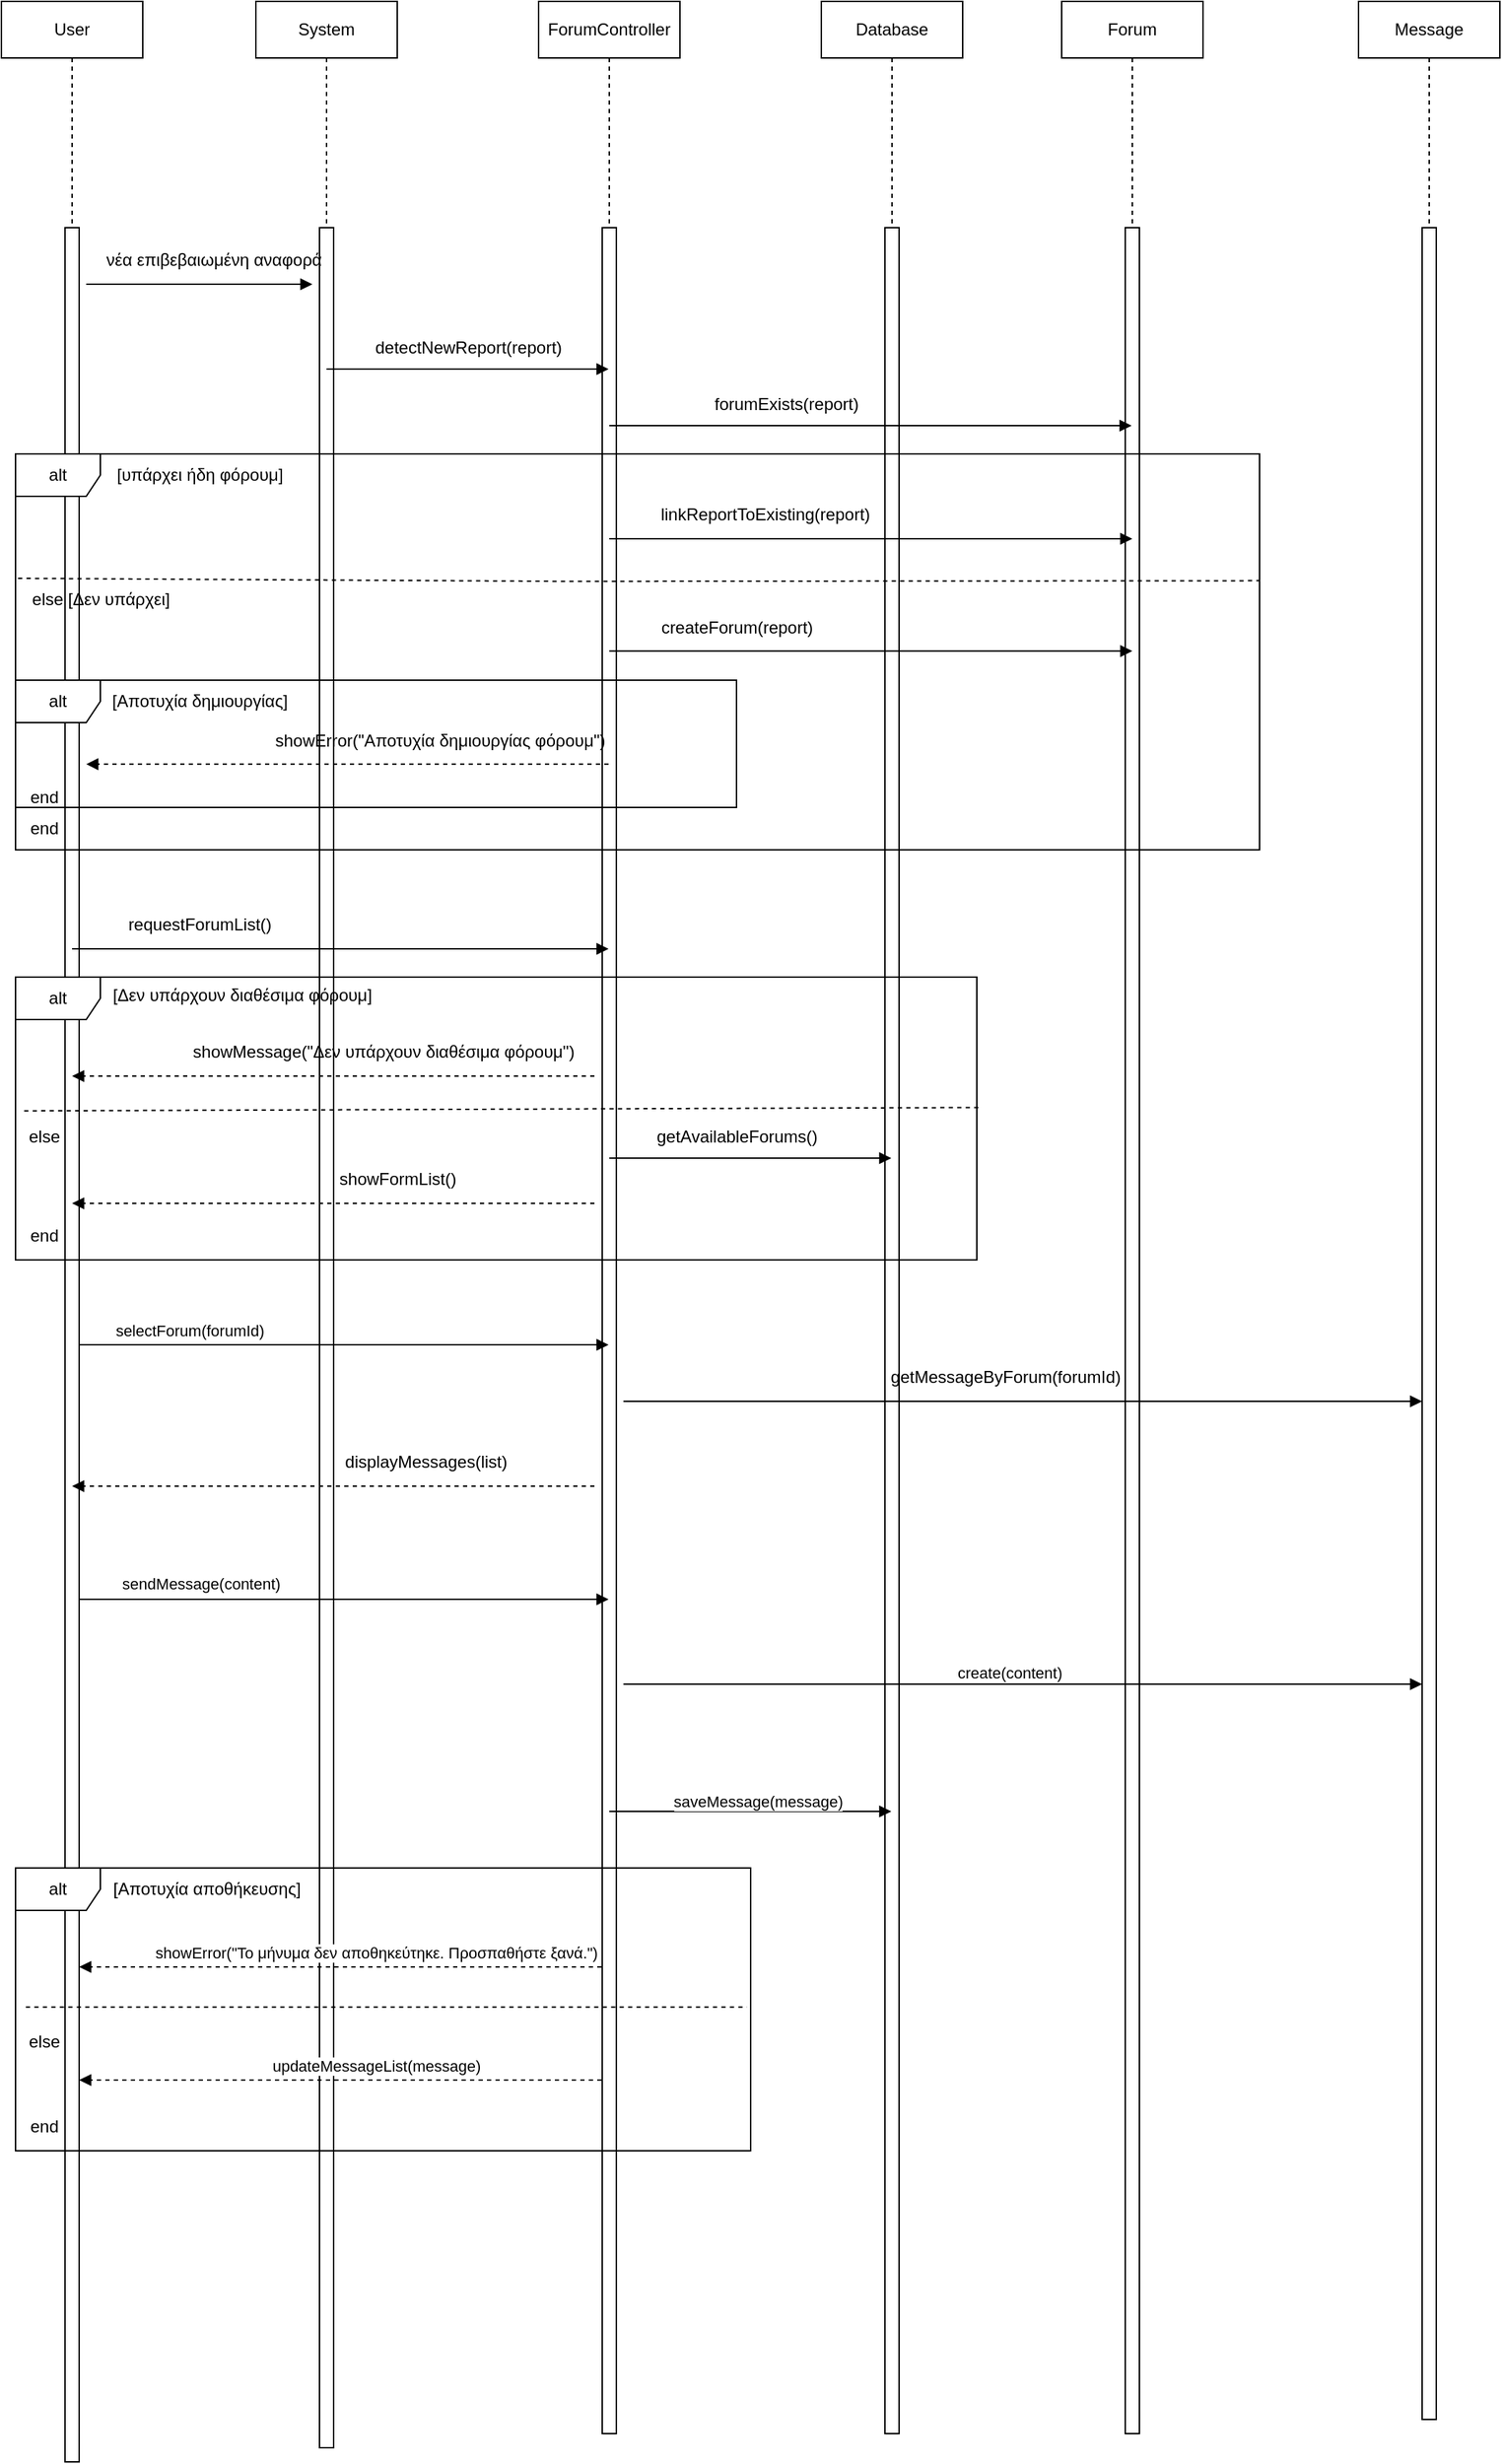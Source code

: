 <mxfile version="26.2.2">
  <diagram name="Page-1" id="Xy9W31k0IBnq5OeaYYV9">
    <mxGraphModel dx="4080" dy="2523" grid="1" gridSize="10" guides="1" tooltips="1" connect="1" arrows="1" fold="1" page="1" pageScale="1" pageWidth="850" pageHeight="1100" math="0" shadow="0">
      <root>
        <mxCell id="0" />
        <mxCell id="1" parent="0" />
        <mxCell id="gve1bzS9YMtMXWZaobQD-57" value="System" style="shape=umlLifeline;perimeter=lifelinePerimeter;whiteSpace=wrap;html=1;container=1;dropTarget=0;collapsible=0;recursiveResize=0;outlineConnect=0;portConstraint=eastwest;newEdgeStyle={&quot;curved&quot;:0,&quot;rounded&quot;:0};" vertex="1" parent="1">
          <mxGeometry x="650" y="730" width="100" height="1730" as="geometry" />
        </mxCell>
        <mxCell id="gve1bzS9YMtMXWZaobQD-58" value="" style="html=1;points=[[0,0,0,0,5],[0,1,0,0,-5],[1,0,0,0,5],[1,1,0,0,-5]];perimeter=orthogonalPerimeter;outlineConnect=0;targetShapes=umlLifeline;portConstraint=eastwest;newEdgeStyle={&quot;curved&quot;:0,&quot;rounded&quot;:0};" vertex="1" parent="gve1bzS9YMtMXWZaobQD-57">
          <mxGeometry x="45" y="160" width="10" height="1570" as="geometry" />
        </mxCell>
        <mxCell id="gve1bzS9YMtMXWZaobQD-59" value="ForumController" style="shape=umlLifeline;perimeter=lifelinePerimeter;whiteSpace=wrap;html=1;container=1;dropTarget=0;collapsible=0;recursiveResize=0;outlineConnect=0;portConstraint=eastwest;newEdgeStyle={&quot;curved&quot;:0,&quot;rounded&quot;:0};" vertex="1" parent="1">
          <mxGeometry x="850" y="730" width="100" height="1720" as="geometry" />
        </mxCell>
        <mxCell id="gve1bzS9YMtMXWZaobQD-60" value="" style="html=1;points=[[0,0,0,0,5],[0,1,0,0,-5],[1,0,0,0,5],[1,1,0,0,-5]];perimeter=orthogonalPerimeter;outlineConnect=0;targetShapes=umlLifeline;portConstraint=eastwest;newEdgeStyle={&quot;curved&quot;:0,&quot;rounded&quot;:0};" vertex="1" parent="gve1bzS9YMtMXWZaobQD-59">
          <mxGeometry x="45" y="160" width="10" height="1560" as="geometry" />
        </mxCell>
        <mxCell id="gve1bzS9YMtMXWZaobQD-61" value="Database" style="shape=umlLifeline;perimeter=lifelinePerimeter;whiteSpace=wrap;html=1;container=1;dropTarget=0;collapsible=0;recursiveResize=0;outlineConnect=0;portConstraint=eastwest;newEdgeStyle={&quot;curved&quot;:0,&quot;rounded&quot;:0};" vertex="1" parent="1">
          <mxGeometry x="1050" y="730" width="100" height="1720" as="geometry" />
        </mxCell>
        <mxCell id="gve1bzS9YMtMXWZaobQD-62" value="" style="html=1;points=[[0,0,0,0,5],[0,1,0,0,-5],[1,0,0,0,5],[1,1,0,0,-5]];perimeter=orthogonalPerimeter;outlineConnect=0;targetShapes=umlLifeline;portConstraint=eastwest;newEdgeStyle={&quot;curved&quot;:0,&quot;rounded&quot;:0};" vertex="1" parent="gve1bzS9YMtMXWZaobQD-61">
          <mxGeometry x="45" y="160" width="10" height="1560" as="geometry" />
        </mxCell>
        <mxCell id="gve1bzS9YMtMXWZaobQD-63" value="Forum" style="shape=umlLifeline;perimeter=lifelinePerimeter;whiteSpace=wrap;html=1;container=1;dropTarget=0;collapsible=0;recursiveResize=0;outlineConnect=0;portConstraint=eastwest;newEdgeStyle={&quot;curved&quot;:0,&quot;rounded&quot;:0};" vertex="1" parent="1">
          <mxGeometry x="1220" y="730" width="100" height="1720" as="geometry" />
        </mxCell>
        <mxCell id="gve1bzS9YMtMXWZaobQD-64" value="" style="html=1;points=[[0,0,0,0,5],[0,1,0,0,-5],[1,0,0,0,5],[1,1,0,0,-5]];perimeter=orthogonalPerimeter;outlineConnect=0;targetShapes=umlLifeline;portConstraint=eastwest;newEdgeStyle={&quot;curved&quot;:0,&quot;rounded&quot;:0};" vertex="1" parent="gve1bzS9YMtMXWZaobQD-63">
          <mxGeometry x="45" y="160" width="10" height="1560" as="geometry" />
        </mxCell>
        <mxCell id="gve1bzS9YMtMXWZaobQD-65" value="Message" style="shape=umlLifeline;perimeter=lifelinePerimeter;whiteSpace=wrap;html=1;container=1;dropTarget=0;collapsible=0;recursiveResize=0;outlineConnect=0;portConstraint=eastwest;newEdgeStyle={&quot;curved&quot;:0,&quot;rounded&quot;:0};" vertex="1" parent="1">
          <mxGeometry x="1430" y="730" width="100" height="970" as="geometry" />
        </mxCell>
        <mxCell id="gve1bzS9YMtMXWZaobQD-66" value="User" style="shape=umlLifeline;perimeter=lifelinePerimeter;whiteSpace=wrap;html=1;container=1;dropTarget=0;collapsible=0;recursiveResize=0;outlineConnect=0;portConstraint=eastwest;newEdgeStyle={&quot;curved&quot;:0,&quot;rounded&quot;:0};" vertex="1" parent="1">
          <mxGeometry x="470" y="730" width="100" height="1740" as="geometry" />
        </mxCell>
        <mxCell id="gve1bzS9YMtMXWZaobQD-67" value="" style="html=1;points=[[0,0,0,0,5],[0,1,0,0,-5],[1,0,0,0,5],[1,1,0,0,-5]];perimeter=orthogonalPerimeter;outlineConnect=0;targetShapes=umlLifeline;portConstraint=eastwest;newEdgeStyle={&quot;curved&quot;:0,&quot;rounded&quot;:0};" vertex="1" parent="gve1bzS9YMtMXWZaobQD-66">
          <mxGeometry x="45" y="160" width="10" height="1580" as="geometry" />
        </mxCell>
        <mxCell id="gve1bzS9YMtMXWZaobQD-68" value="" style="html=1;verticalAlign=bottom;labelBackgroundColor=none;endArrow=block;endFill=1;rounded=0;" edge="1" parent="1">
          <mxGeometry width="160" relative="1" as="geometry">
            <mxPoint x="530" y="930" as="sourcePoint" />
            <mxPoint x="690" y="930" as="targetPoint" />
          </mxGeometry>
        </mxCell>
        <mxCell id="gve1bzS9YMtMXWZaobQD-69" value="νέα επιβεβαιωμένη αναφορά" style="text;html=1;align=center;verticalAlign=middle;resizable=0;points=[];autosize=1;strokeColor=none;fillColor=none;" vertex="1" parent="1">
          <mxGeometry x="530" y="898" width="180" height="30" as="geometry" />
        </mxCell>
        <mxCell id="gve1bzS9YMtMXWZaobQD-70" value="" style="html=1;verticalAlign=bottom;labelBackgroundColor=none;endArrow=block;endFill=1;rounded=0;" edge="1" parent="1" target="gve1bzS9YMtMXWZaobQD-59">
          <mxGeometry width="160" relative="1" as="geometry">
            <mxPoint x="700" y="990" as="sourcePoint" />
            <mxPoint x="860" y="990" as="targetPoint" />
          </mxGeometry>
        </mxCell>
        <mxCell id="gve1bzS9YMtMXWZaobQD-71" value="detectNewReport(report)" style="text;html=1;align=center;verticalAlign=middle;resizable=0;points=[];autosize=1;strokeColor=none;fillColor=none;" vertex="1" parent="1">
          <mxGeometry x="720" y="960" width="160" height="30" as="geometry" />
        </mxCell>
        <mxCell id="gve1bzS9YMtMXWZaobQD-72" value="" style="html=1;verticalAlign=bottom;labelBackgroundColor=none;endArrow=block;endFill=1;rounded=0;" edge="1" parent="1" target="gve1bzS9YMtMXWZaobQD-63">
          <mxGeometry width="160" relative="1" as="geometry">
            <mxPoint x="900" y="1030" as="sourcePoint" />
            <mxPoint x="1060" y="1030" as="targetPoint" />
          </mxGeometry>
        </mxCell>
        <mxCell id="gve1bzS9YMtMXWZaobQD-73" value="forumExists(report)" style="text;html=1;align=center;verticalAlign=middle;resizable=0;points=[];autosize=1;strokeColor=none;fillColor=none;" vertex="1" parent="1">
          <mxGeometry x="960" y="1000" width="130" height="30" as="geometry" />
        </mxCell>
        <mxCell id="gve1bzS9YMtMXWZaobQD-74" value="alt" style="shape=umlFrame;whiteSpace=wrap;html=1;pointerEvents=0;" vertex="1" parent="1">
          <mxGeometry x="480" y="1050" width="880" height="280" as="geometry" />
        </mxCell>
        <mxCell id="gve1bzS9YMtMXWZaobQD-75" value="[υπάρχει ήδη φόρουμ]" style="text;html=1;align=center;verticalAlign=middle;resizable=0;points=[];autosize=1;strokeColor=none;fillColor=none;" vertex="1" parent="1">
          <mxGeometry x="540" y="1050" width="140" height="30" as="geometry" />
        </mxCell>
        <mxCell id="gve1bzS9YMtMXWZaobQD-76" value="" style="html=1;verticalAlign=bottom;labelBackgroundColor=none;endArrow=block;endFill=1;rounded=0;" edge="1" parent="1">
          <mxGeometry width="160" relative="1" as="geometry">
            <mxPoint x="900" y="1110" as="sourcePoint" />
            <mxPoint x="1270" y="1110" as="targetPoint" />
          </mxGeometry>
        </mxCell>
        <mxCell id="gve1bzS9YMtMXWZaobQD-77" value="linkReportToExisting(report)" style="text;html=1;align=center;verticalAlign=middle;resizable=0;points=[];autosize=1;strokeColor=none;fillColor=none;" vertex="1" parent="1">
          <mxGeometry x="925" y="1078" width="170" height="30" as="geometry" />
        </mxCell>
        <mxCell id="gve1bzS9YMtMXWZaobQD-78" value="" style="endArrow=none;dashed=1;html=1;rounded=0;exitX=0.003;exitY=0.446;exitDx=0;exitDy=0;exitPerimeter=0;entryX=1.001;entryY=0.452;entryDx=0;entryDy=0;entryPerimeter=0;" edge="1" parent="1">
          <mxGeometry width="50" height="50" relative="1" as="geometry">
            <mxPoint x="481.76" y="1138" as="sourcePoint" />
            <mxPoint x="1360" y="1139.68" as="targetPoint" />
            <Array as="points">
              <mxPoint x="869.12" y="1140.12" />
            </Array>
          </mxGeometry>
        </mxCell>
        <mxCell id="gve1bzS9YMtMXWZaobQD-79" value="else [Δεν υπάρχει]" style="text;html=1;align=center;verticalAlign=middle;resizable=0;points=[];autosize=1;strokeColor=none;fillColor=none;" vertex="1" parent="1">
          <mxGeometry x="480" y="1138" width="120" height="30" as="geometry" />
        </mxCell>
        <mxCell id="gve1bzS9YMtMXWZaobQD-80" value="" style="html=1;verticalAlign=bottom;labelBackgroundColor=none;endArrow=block;endFill=1;rounded=0;" edge="1" parent="1">
          <mxGeometry width="160" relative="1" as="geometry">
            <mxPoint x="900" y="1189.41" as="sourcePoint" />
            <mxPoint x="1270" y="1189.41" as="targetPoint" />
          </mxGeometry>
        </mxCell>
        <mxCell id="gve1bzS9YMtMXWZaobQD-81" value="createForum(report)" style="text;html=1;align=center;verticalAlign=middle;resizable=0;points=[];autosize=1;strokeColor=none;fillColor=none;" vertex="1" parent="1">
          <mxGeometry x="925" y="1158" width="130" height="30" as="geometry" />
        </mxCell>
        <mxCell id="gve1bzS9YMtMXWZaobQD-82" value="alt" style="shape=umlFrame;whiteSpace=wrap;html=1;pointerEvents=0;" vertex="1" parent="1">
          <mxGeometry x="480" y="1210" width="510" height="90" as="geometry" />
        </mxCell>
        <mxCell id="gve1bzS9YMtMXWZaobQD-83" value="[Αποτυχία δημιουργίας]" style="text;html=1;align=center;verticalAlign=middle;resizable=0;points=[];autosize=1;strokeColor=none;fillColor=none;" vertex="1" parent="1">
          <mxGeometry x="535" y="1210" width="150" height="30" as="geometry" />
        </mxCell>
        <mxCell id="gve1bzS9YMtMXWZaobQD-84" value="" style="html=1;verticalAlign=bottom;labelBackgroundColor=none;endArrow=block;endFill=1;dashed=1;rounded=0;" edge="1" parent="1">
          <mxGeometry width="160" relative="1" as="geometry">
            <mxPoint x="899.5" y="1269.41" as="sourcePoint" />
            <mxPoint x="530" y="1269.41" as="targetPoint" />
          </mxGeometry>
        </mxCell>
        <mxCell id="gve1bzS9YMtMXWZaobQD-85" value="showError(&quot;Αποτυχία δημιουργίας φόρουμ&quot;)" style="text;html=1;align=center;verticalAlign=middle;resizable=0;points=[];autosize=1;strokeColor=none;fillColor=none;" vertex="1" parent="1">
          <mxGeometry x="650" y="1238" width="260" height="30" as="geometry" />
        </mxCell>
        <mxCell id="gve1bzS9YMtMXWZaobQD-86" value="end" style="text;html=1;align=center;verticalAlign=middle;resizable=0;points=[];autosize=1;strokeColor=none;fillColor=none;" vertex="1" parent="1">
          <mxGeometry x="480" y="1278" width="40" height="30" as="geometry" />
        </mxCell>
        <mxCell id="gve1bzS9YMtMXWZaobQD-87" value="end" style="text;html=1;align=center;verticalAlign=middle;resizable=0;points=[];autosize=1;strokeColor=none;fillColor=none;" vertex="1" parent="1">
          <mxGeometry x="480" y="1300" width="40" height="30" as="geometry" />
        </mxCell>
        <mxCell id="gve1bzS9YMtMXWZaobQD-88" value="" style="html=1;verticalAlign=bottom;labelBackgroundColor=none;endArrow=block;endFill=1;rounded=0;" edge="1" parent="1" target="gve1bzS9YMtMXWZaobQD-59">
          <mxGeometry width="160" relative="1" as="geometry">
            <mxPoint x="520" y="1400" as="sourcePoint" />
            <mxPoint x="680" y="1400" as="targetPoint" />
          </mxGeometry>
        </mxCell>
        <mxCell id="gve1bzS9YMtMXWZaobQD-89" value="requestForumList()" style="text;html=1;align=center;verticalAlign=middle;resizable=0;points=[];autosize=1;strokeColor=none;fillColor=none;" vertex="1" parent="1">
          <mxGeometry x="550" y="1368" width="120" height="30" as="geometry" />
        </mxCell>
        <mxCell id="gve1bzS9YMtMXWZaobQD-90" value="alt" style="shape=umlFrame;whiteSpace=wrap;html=1;pointerEvents=0;" vertex="1" parent="1">
          <mxGeometry x="480" y="1420" width="680" height="200" as="geometry" />
        </mxCell>
        <mxCell id="gve1bzS9YMtMXWZaobQD-91" value="[Δεν υπάρχουν διαθέσιμα φόρουμ]" style="text;html=1;align=center;verticalAlign=middle;resizable=0;points=[];autosize=1;strokeColor=none;fillColor=none;" vertex="1" parent="1">
          <mxGeometry x="535" y="1418" width="210" height="30" as="geometry" />
        </mxCell>
        <mxCell id="gve1bzS9YMtMXWZaobQD-92" value="" style="html=1;verticalAlign=bottom;labelBackgroundColor=none;endArrow=block;endFill=1;dashed=1;rounded=0;" edge="1" parent="1">
          <mxGeometry width="160" relative="1" as="geometry">
            <mxPoint x="889.5" y="1490" as="sourcePoint" />
            <mxPoint x="520" y="1490.0" as="targetPoint" />
          </mxGeometry>
        </mxCell>
        <mxCell id="gve1bzS9YMtMXWZaobQD-93" value="showMessage(&quot;Δεν υπάρχουν διαθέσιμα φόρουμ&quot;)" style="text;html=1;align=center;verticalAlign=middle;resizable=0;points=[];autosize=1;strokeColor=none;fillColor=none;" vertex="1" parent="1">
          <mxGeometry x="595" y="1458" width="290" height="30" as="geometry" />
        </mxCell>
        <mxCell id="gve1bzS9YMtMXWZaobQD-94" value="" style="html=1;points=[[0,0,0,0,5],[0,1,0,0,-5],[1,0,0,0,5],[1,1,0,0,-5]];perimeter=orthogonalPerimeter;outlineConnect=0;targetShapes=umlLifeline;portConstraint=eastwest;newEdgeStyle={&quot;curved&quot;:0,&quot;rounded&quot;:0};" vertex="1" parent="1">
          <mxGeometry x="1475" y="890" width="10" height="1550" as="geometry" />
        </mxCell>
        <mxCell id="gve1bzS9YMtMXWZaobQD-95" value="" style="endArrow=none;dashed=1;html=1;rounded=0;exitX=0.009;exitY=0.473;exitDx=0;exitDy=0;exitPerimeter=0;entryX=1.005;entryY=0.461;entryDx=0;entryDy=0;entryPerimeter=0;" edge="1" parent="1" source="gve1bzS9YMtMXWZaobQD-90" target="gve1bzS9YMtMXWZaobQD-90">
          <mxGeometry width="50" height="50" relative="1" as="geometry">
            <mxPoint x="1090" y="1390" as="sourcePoint" />
            <mxPoint x="1140" y="1340" as="targetPoint" />
          </mxGeometry>
        </mxCell>
        <mxCell id="gve1bzS9YMtMXWZaobQD-96" value="else" style="text;html=1;align=center;verticalAlign=middle;resizable=0;points=[];autosize=1;strokeColor=none;fillColor=none;" vertex="1" parent="1">
          <mxGeometry x="475" y="1518" width="50" height="30" as="geometry" />
        </mxCell>
        <mxCell id="gve1bzS9YMtMXWZaobQD-97" value="" style="html=1;verticalAlign=bottom;labelBackgroundColor=none;endArrow=block;endFill=1;rounded=0;" edge="1" parent="1" target="gve1bzS9YMtMXWZaobQD-61">
          <mxGeometry width="160" relative="1" as="geometry">
            <mxPoint x="900" y="1548" as="sourcePoint" />
            <mxPoint x="1060" y="1548" as="targetPoint" />
          </mxGeometry>
        </mxCell>
        <mxCell id="gve1bzS9YMtMXWZaobQD-98" value="getAvailableForums()" style="text;html=1;align=center;verticalAlign=middle;resizable=0;points=[];autosize=1;strokeColor=none;fillColor=none;" vertex="1" parent="1">
          <mxGeometry x="920" y="1518" width="140" height="30" as="geometry" />
        </mxCell>
        <mxCell id="gve1bzS9YMtMXWZaobQD-99" value="" style="html=1;verticalAlign=bottom;labelBackgroundColor=none;endArrow=block;endFill=1;dashed=1;rounded=0;" edge="1" parent="1">
          <mxGeometry width="160" relative="1" as="geometry">
            <mxPoint x="889.5" y="1580" as="sourcePoint" />
            <mxPoint x="520" y="1580.0" as="targetPoint" />
          </mxGeometry>
        </mxCell>
        <mxCell id="gve1bzS9YMtMXWZaobQD-100" value="showFormList()" style="text;html=1;align=center;verticalAlign=middle;resizable=0;points=[];autosize=1;strokeColor=none;fillColor=none;" vertex="1" parent="1">
          <mxGeometry x="695" y="1548" width="110" height="30" as="geometry" />
        </mxCell>
        <mxCell id="gve1bzS9YMtMXWZaobQD-101" value="end" style="text;html=1;align=center;verticalAlign=middle;resizable=0;points=[];autosize=1;strokeColor=none;fillColor=none;" vertex="1" parent="1">
          <mxGeometry x="480" y="1588" width="40" height="30" as="geometry" />
        </mxCell>
        <mxCell id="gve1bzS9YMtMXWZaobQD-102" value="" style="html=1;verticalAlign=bottom;labelBackgroundColor=none;endArrow=block;endFill=1;rounded=0;" edge="1" parent="1" target="gve1bzS9YMtMXWZaobQD-59">
          <mxGeometry width="160" relative="1" as="geometry">
            <mxPoint x="525" y="1680" as="sourcePoint" />
            <mxPoint x="685" y="1680" as="targetPoint" />
          </mxGeometry>
        </mxCell>
        <mxCell id="gve1bzS9YMtMXWZaobQD-103" value="selectForum(forumId)" style="edgeLabel;html=1;align=center;verticalAlign=middle;resizable=0;points=[];" vertex="1" connectable="0" parent="gve1bzS9YMtMXWZaobQD-102">
          <mxGeometry x="-0.587" y="10" relative="1" as="geometry">
            <mxPoint as="offset" />
          </mxGeometry>
        </mxCell>
        <mxCell id="gve1bzS9YMtMXWZaobQD-104" value="" style="html=1;verticalAlign=bottom;labelBackgroundColor=none;endArrow=block;endFill=1;rounded=0;" edge="1" parent="1" target="gve1bzS9YMtMXWZaobQD-94">
          <mxGeometry width="160" relative="1" as="geometry">
            <mxPoint x="910" y="1720" as="sourcePoint" />
            <mxPoint x="1070" y="1720" as="targetPoint" />
          </mxGeometry>
        </mxCell>
        <mxCell id="gve1bzS9YMtMXWZaobQD-105" value="getMessageByForum(forumId)" style="text;html=1;align=center;verticalAlign=middle;resizable=0;points=[];autosize=1;strokeColor=none;fillColor=none;" vertex="1" parent="1">
          <mxGeometry x="1085" y="1688" width="190" height="30" as="geometry" />
        </mxCell>
        <mxCell id="gve1bzS9YMtMXWZaobQD-106" value="" style="html=1;verticalAlign=bottom;labelBackgroundColor=none;endArrow=block;endFill=1;dashed=1;rounded=0;" edge="1" parent="1">
          <mxGeometry width="160" relative="1" as="geometry">
            <mxPoint x="889.5" y="1780" as="sourcePoint" />
            <mxPoint x="520" y="1780.0" as="targetPoint" />
          </mxGeometry>
        </mxCell>
        <mxCell id="gve1bzS9YMtMXWZaobQD-107" value="displayMessages(list)" style="text;html=1;align=center;verticalAlign=middle;resizable=0;points=[];autosize=1;strokeColor=none;fillColor=none;" vertex="1" parent="1">
          <mxGeometry x="700" y="1748" width="140" height="30" as="geometry" />
        </mxCell>
        <mxCell id="gve1bzS9YMtMXWZaobQD-108" value="" style="html=1;verticalAlign=bottom;labelBackgroundColor=none;endArrow=block;endFill=1;rounded=0;" edge="1" parent="1" target="gve1bzS9YMtMXWZaobQD-59">
          <mxGeometry width="160" relative="1" as="geometry">
            <mxPoint x="525" y="1860" as="sourcePoint" />
            <mxPoint x="685" y="1860" as="targetPoint" />
          </mxGeometry>
        </mxCell>
        <mxCell id="gve1bzS9YMtMXWZaobQD-109" value="sendMessage(content)" style="edgeLabel;html=1;align=center;verticalAlign=middle;resizable=0;points=[];" vertex="1" connectable="0" parent="gve1bzS9YMtMXWZaobQD-108">
          <mxGeometry x="-0.546" y="11" relative="1" as="geometry">
            <mxPoint x="1" as="offset" />
          </mxGeometry>
        </mxCell>
        <mxCell id="gve1bzS9YMtMXWZaobQD-110" value="" style="html=1;verticalAlign=bottom;labelBackgroundColor=none;endArrow=block;endFill=1;rounded=0;" edge="1" parent="1">
          <mxGeometry width="160" relative="1" as="geometry">
            <mxPoint x="910" y="1920" as="sourcePoint" />
            <mxPoint x="1475" y="1920" as="targetPoint" />
          </mxGeometry>
        </mxCell>
        <mxCell id="gve1bzS9YMtMXWZaobQD-111" value="create(content)" style="edgeLabel;html=1;align=center;verticalAlign=middle;resizable=0;points=[];" vertex="1" connectable="0" parent="gve1bzS9YMtMXWZaobQD-110">
          <mxGeometry x="-0.033" y="8" relative="1" as="geometry">
            <mxPoint as="offset" />
          </mxGeometry>
        </mxCell>
        <mxCell id="gve1bzS9YMtMXWZaobQD-112" value="" style="html=1;verticalAlign=bottom;labelBackgroundColor=none;endArrow=block;endFill=1;rounded=0;" edge="1" parent="1" target="gve1bzS9YMtMXWZaobQD-61">
          <mxGeometry width="160" relative="1" as="geometry">
            <mxPoint x="900" y="2010" as="sourcePoint" />
            <mxPoint x="1060" y="2010" as="targetPoint" />
          </mxGeometry>
        </mxCell>
        <mxCell id="gve1bzS9YMtMXWZaobQD-113" value="saveMessage(message)" style="edgeLabel;html=1;align=center;verticalAlign=middle;resizable=0;points=[];" vertex="1" connectable="0" parent="gve1bzS9YMtMXWZaobQD-112">
          <mxGeometry x="0.053" y="7" relative="1" as="geometry">
            <mxPoint as="offset" />
          </mxGeometry>
        </mxCell>
        <mxCell id="gve1bzS9YMtMXWZaobQD-114" value="alt" style="shape=umlFrame;whiteSpace=wrap;html=1;pointerEvents=0;" vertex="1" parent="1">
          <mxGeometry x="480" y="2050" width="520" height="200" as="geometry" />
        </mxCell>
        <mxCell id="gve1bzS9YMtMXWZaobQD-115" value="[Αποτυχία αποθήκευσης]" style="text;html=1;align=center;verticalAlign=middle;resizable=0;points=[];autosize=1;strokeColor=none;fillColor=none;" vertex="1" parent="1">
          <mxGeometry x="535" y="2050" width="160" height="30" as="geometry" />
        </mxCell>
        <mxCell id="gve1bzS9YMtMXWZaobQD-116" value="" style="html=1;verticalAlign=bottom;labelBackgroundColor=none;endArrow=block;endFill=1;dashed=1;rounded=0;" edge="1" parent="1">
          <mxGeometry width="160" relative="1" as="geometry">
            <mxPoint x="894.5" y="2120" as="sourcePoint" />
            <mxPoint x="525" y="2120" as="targetPoint" />
          </mxGeometry>
        </mxCell>
        <mxCell id="gve1bzS9YMtMXWZaobQD-117" value="showError(&quot;Το μήνυμα δεν αποθηκεύτηκε. Προσπαθήστε ξανά.&quot;)" style="edgeLabel;html=1;align=center;verticalAlign=middle;resizable=0;points=[];" vertex="1" connectable="0" parent="gve1bzS9YMtMXWZaobQD-116">
          <mxGeometry x="-0.414" y="-10" relative="1" as="geometry">
            <mxPoint x="-51" as="offset" />
          </mxGeometry>
        </mxCell>
        <mxCell id="gve1bzS9YMtMXWZaobQD-118" value="" style="endArrow=none;dashed=1;html=1;rounded=0;exitX=0.014;exitY=0.492;exitDx=0;exitDy=0;exitPerimeter=0;entryX=0.995;entryY=0.492;entryDx=0;entryDy=0;entryPerimeter=0;" edge="1" parent="1" source="gve1bzS9YMtMXWZaobQD-114" target="gve1bzS9YMtMXWZaobQD-114">
          <mxGeometry width="50" height="50" relative="1" as="geometry">
            <mxPoint x="1130" y="2020" as="sourcePoint" />
            <mxPoint x="1180" y="1970" as="targetPoint" />
          </mxGeometry>
        </mxCell>
        <mxCell id="gve1bzS9YMtMXWZaobQD-119" value="else" style="text;html=1;align=center;verticalAlign=middle;resizable=0;points=[];autosize=1;strokeColor=none;fillColor=none;" vertex="1" parent="1">
          <mxGeometry x="475" y="2158" width="50" height="30" as="geometry" />
        </mxCell>
        <mxCell id="gve1bzS9YMtMXWZaobQD-120" value="" style="html=1;verticalAlign=bottom;labelBackgroundColor=none;endArrow=block;endFill=1;dashed=1;rounded=0;" edge="1" parent="1">
          <mxGeometry width="160" relative="1" as="geometry">
            <mxPoint x="894.5" y="2200" as="sourcePoint" />
            <mxPoint x="525" y="2200" as="targetPoint" />
          </mxGeometry>
        </mxCell>
        <mxCell id="gve1bzS9YMtMXWZaobQD-121" value="updateMessageList(message)" style="edgeLabel;html=1;align=center;verticalAlign=middle;resizable=0;points=[];" vertex="1" connectable="0" parent="gve1bzS9YMtMXWZaobQD-120">
          <mxGeometry x="-0.414" y="-10" relative="1" as="geometry">
            <mxPoint x="-51" as="offset" />
          </mxGeometry>
        </mxCell>
        <mxCell id="gve1bzS9YMtMXWZaobQD-122" value="end" style="text;html=1;align=center;verticalAlign=middle;resizable=0;points=[];autosize=1;strokeColor=none;fillColor=none;" vertex="1" parent="1">
          <mxGeometry x="480" y="2218" width="40" height="30" as="geometry" />
        </mxCell>
      </root>
    </mxGraphModel>
  </diagram>
</mxfile>
